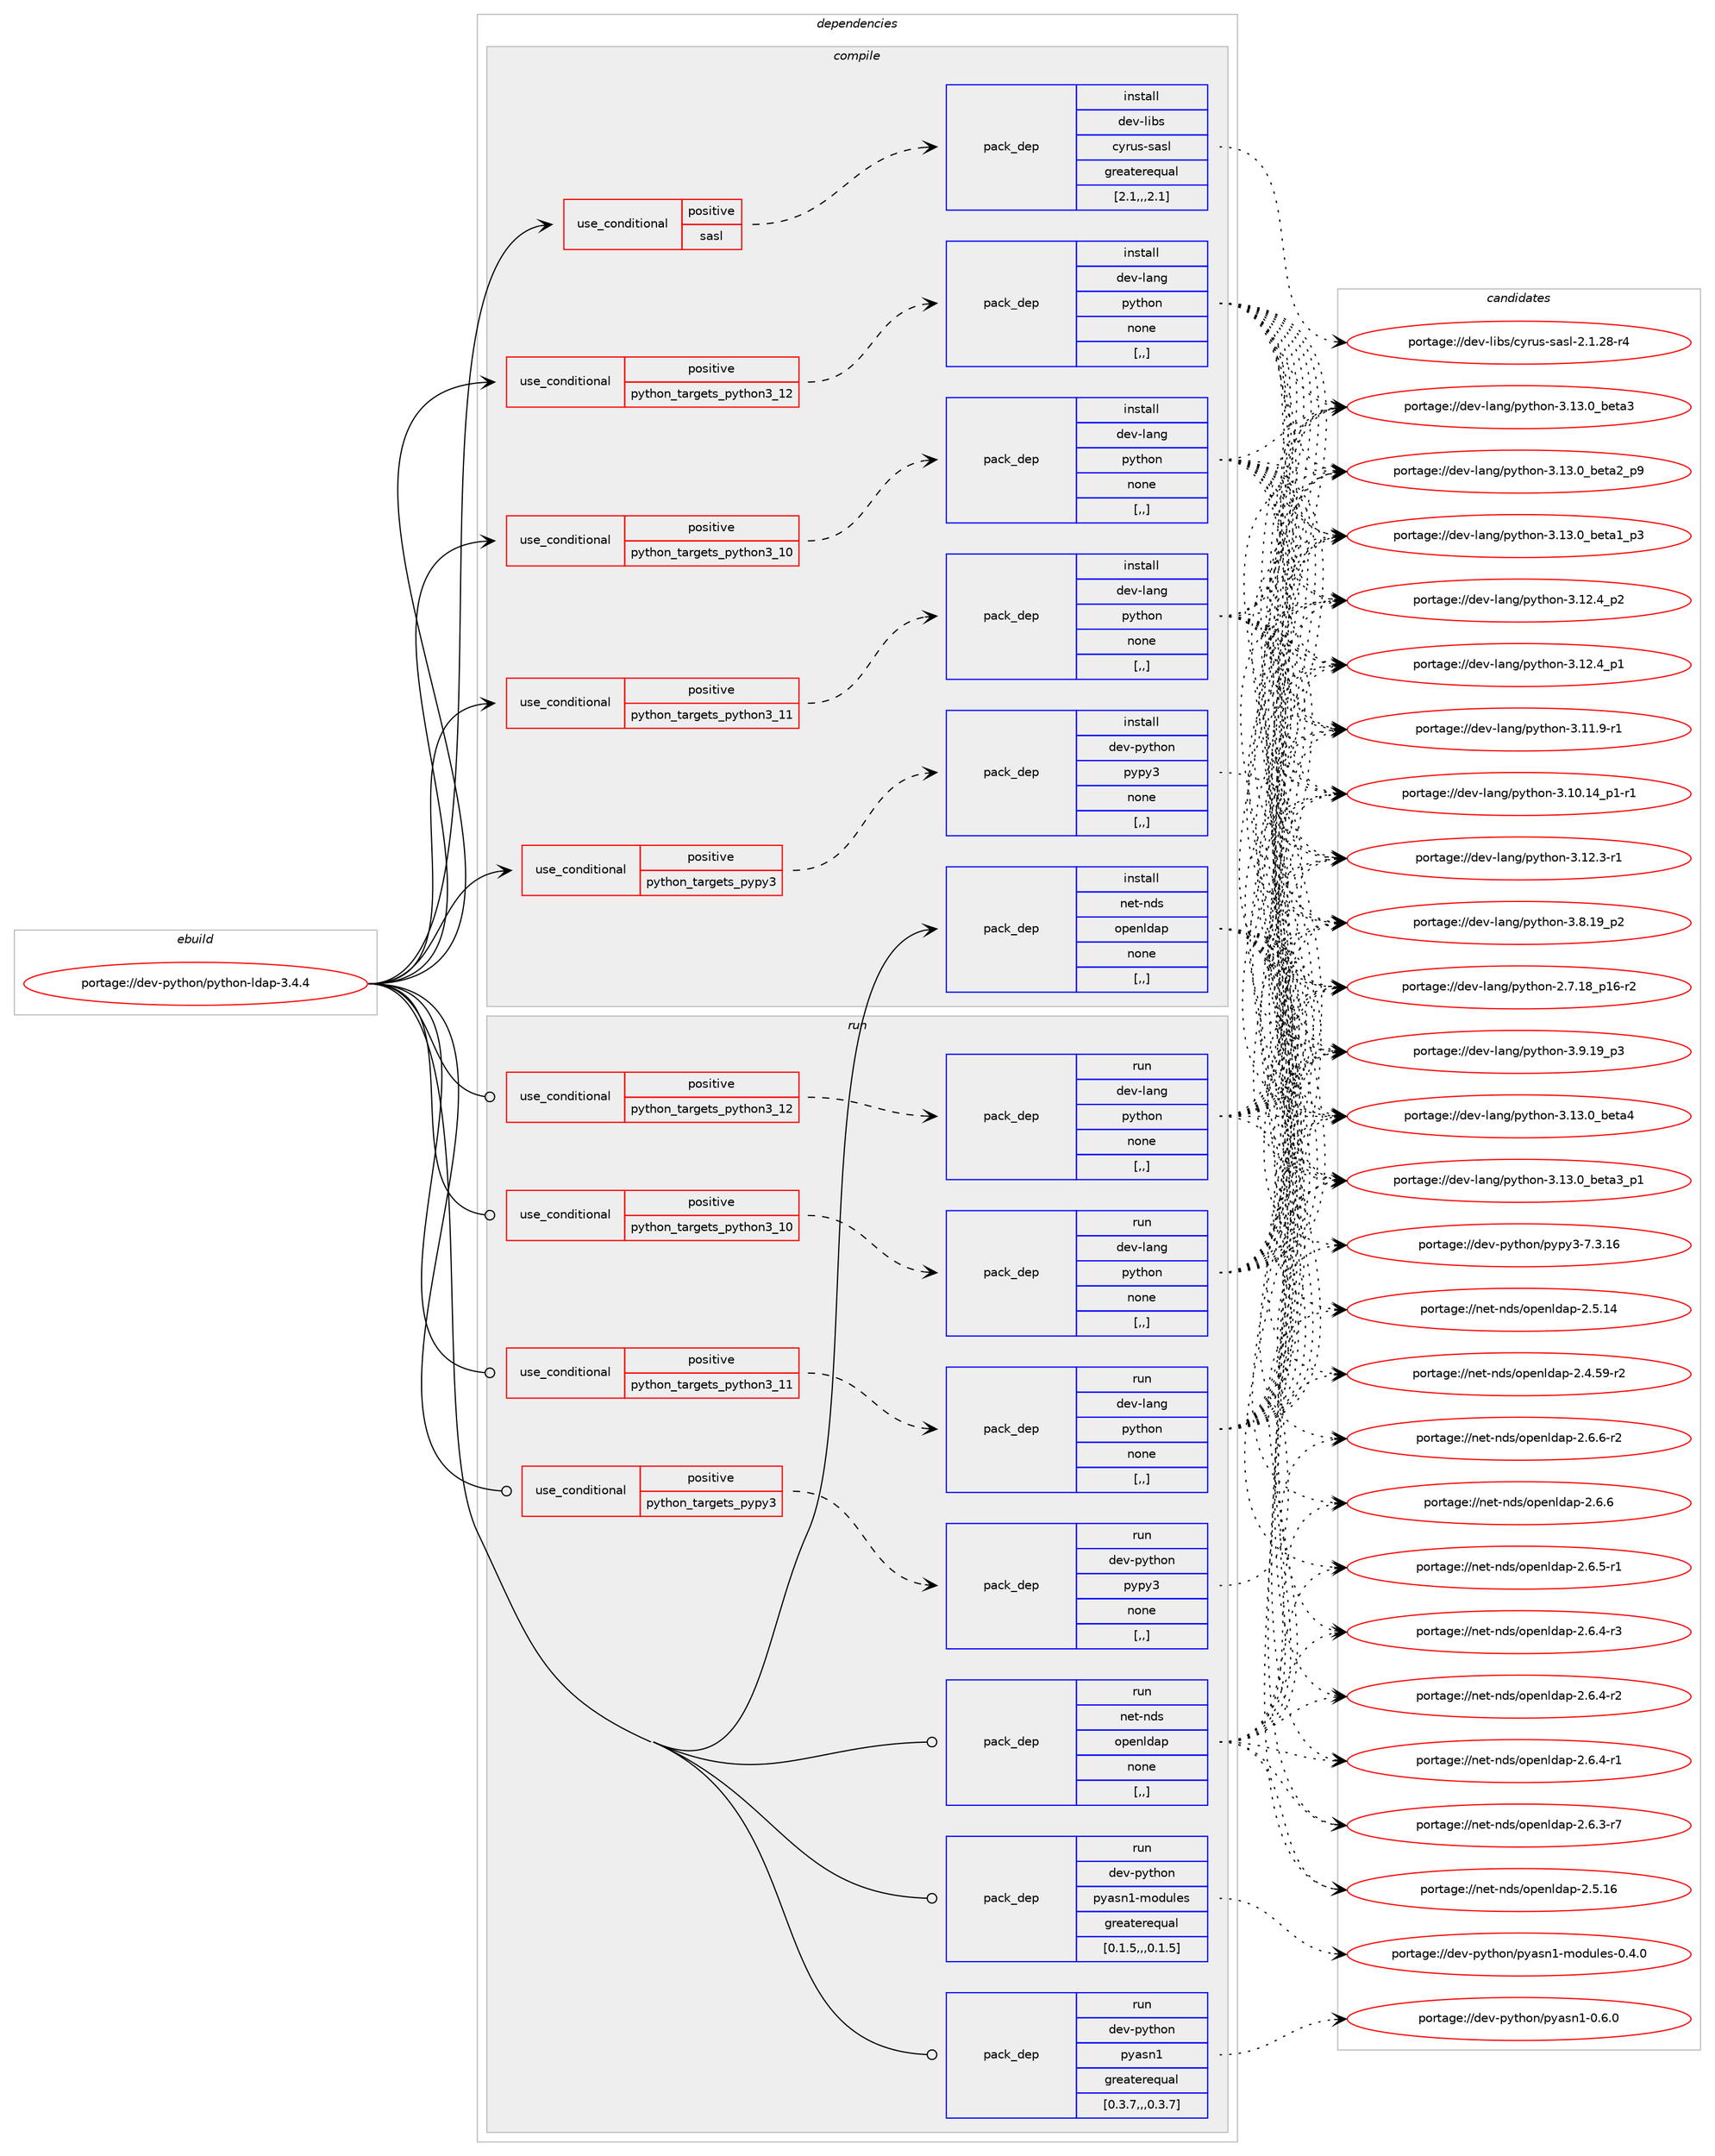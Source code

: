 digraph prolog {

# *************
# Graph options
# *************

newrank=true;
concentrate=true;
compound=true;
graph [rankdir=LR,fontname=Helvetica,fontsize=10,ranksep=1.5];#, ranksep=2.5, nodesep=0.2];
edge  [arrowhead=vee];
node  [fontname=Helvetica,fontsize=10];

# **********
# The ebuild
# **********

subgraph cluster_leftcol {
color=gray;
label=<<i>ebuild</i>>;
id [label="portage://dev-python/python-ldap-3.4.4", color=red, width=4, href="../dev-python/python-ldap-3.4.4.svg"];
}

# ****************
# The dependencies
# ****************

subgraph cluster_midcol {
color=gray;
label=<<i>dependencies</i>>;
subgraph cluster_compile {
fillcolor="#eeeeee";
style=filled;
label=<<i>compile</i>>;
subgraph cond38343 {
dependency160314 [label=<<TABLE BORDER="0" CELLBORDER="1" CELLSPACING="0" CELLPADDING="4"><TR><TD ROWSPAN="3" CELLPADDING="10">use_conditional</TD></TR><TR><TD>positive</TD></TR><TR><TD>python_targets_pypy3</TD></TR></TABLE>>, shape=none, color=red];
subgraph pack120701 {
dependency160315 [label=<<TABLE BORDER="0" CELLBORDER="1" CELLSPACING="0" CELLPADDING="4" WIDTH="220"><TR><TD ROWSPAN="6" CELLPADDING="30">pack_dep</TD></TR><TR><TD WIDTH="110">install</TD></TR><TR><TD>dev-python</TD></TR><TR><TD>pypy3</TD></TR><TR><TD>none</TD></TR><TR><TD>[,,]</TD></TR></TABLE>>, shape=none, color=blue];
}
dependency160314:e -> dependency160315:w [weight=20,style="dashed",arrowhead="vee"];
}
id:e -> dependency160314:w [weight=20,style="solid",arrowhead="vee"];
subgraph cond38344 {
dependency160316 [label=<<TABLE BORDER="0" CELLBORDER="1" CELLSPACING="0" CELLPADDING="4"><TR><TD ROWSPAN="3" CELLPADDING="10">use_conditional</TD></TR><TR><TD>positive</TD></TR><TR><TD>python_targets_python3_10</TD></TR></TABLE>>, shape=none, color=red];
subgraph pack120702 {
dependency160317 [label=<<TABLE BORDER="0" CELLBORDER="1" CELLSPACING="0" CELLPADDING="4" WIDTH="220"><TR><TD ROWSPAN="6" CELLPADDING="30">pack_dep</TD></TR><TR><TD WIDTH="110">install</TD></TR><TR><TD>dev-lang</TD></TR><TR><TD>python</TD></TR><TR><TD>none</TD></TR><TR><TD>[,,]</TD></TR></TABLE>>, shape=none, color=blue];
}
dependency160316:e -> dependency160317:w [weight=20,style="dashed",arrowhead="vee"];
}
id:e -> dependency160316:w [weight=20,style="solid",arrowhead="vee"];
subgraph cond38345 {
dependency160318 [label=<<TABLE BORDER="0" CELLBORDER="1" CELLSPACING="0" CELLPADDING="4"><TR><TD ROWSPAN="3" CELLPADDING="10">use_conditional</TD></TR><TR><TD>positive</TD></TR><TR><TD>python_targets_python3_11</TD></TR></TABLE>>, shape=none, color=red];
subgraph pack120703 {
dependency160319 [label=<<TABLE BORDER="0" CELLBORDER="1" CELLSPACING="0" CELLPADDING="4" WIDTH="220"><TR><TD ROWSPAN="6" CELLPADDING="30">pack_dep</TD></TR><TR><TD WIDTH="110">install</TD></TR><TR><TD>dev-lang</TD></TR><TR><TD>python</TD></TR><TR><TD>none</TD></TR><TR><TD>[,,]</TD></TR></TABLE>>, shape=none, color=blue];
}
dependency160318:e -> dependency160319:w [weight=20,style="dashed",arrowhead="vee"];
}
id:e -> dependency160318:w [weight=20,style="solid",arrowhead="vee"];
subgraph cond38346 {
dependency160320 [label=<<TABLE BORDER="0" CELLBORDER="1" CELLSPACING="0" CELLPADDING="4"><TR><TD ROWSPAN="3" CELLPADDING="10">use_conditional</TD></TR><TR><TD>positive</TD></TR><TR><TD>python_targets_python3_12</TD></TR></TABLE>>, shape=none, color=red];
subgraph pack120704 {
dependency160321 [label=<<TABLE BORDER="0" CELLBORDER="1" CELLSPACING="0" CELLPADDING="4" WIDTH="220"><TR><TD ROWSPAN="6" CELLPADDING="30">pack_dep</TD></TR><TR><TD WIDTH="110">install</TD></TR><TR><TD>dev-lang</TD></TR><TR><TD>python</TD></TR><TR><TD>none</TD></TR><TR><TD>[,,]</TD></TR></TABLE>>, shape=none, color=blue];
}
dependency160320:e -> dependency160321:w [weight=20,style="dashed",arrowhead="vee"];
}
id:e -> dependency160320:w [weight=20,style="solid",arrowhead="vee"];
subgraph cond38347 {
dependency160322 [label=<<TABLE BORDER="0" CELLBORDER="1" CELLSPACING="0" CELLPADDING="4"><TR><TD ROWSPAN="3" CELLPADDING="10">use_conditional</TD></TR><TR><TD>positive</TD></TR><TR><TD>sasl</TD></TR></TABLE>>, shape=none, color=red];
subgraph pack120705 {
dependency160323 [label=<<TABLE BORDER="0" CELLBORDER="1" CELLSPACING="0" CELLPADDING="4" WIDTH="220"><TR><TD ROWSPAN="6" CELLPADDING="30">pack_dep</TD></TR><TR><TD WIDTH="110">install</TD></TR><TR><TD>dev-libs</TD></TR><TR><TD>cyrus-sasl</TD></TR><TR><TD>greaterequal</TD></TR><TR><TD>[2.1,,,2.1]</TD></TR></TABLE>>, shape=none, color=blue];
}
dependency160322:e -> dependency160323:w [weight=20,style="dashed",arrowhead="vee"];
}
id:e -> dependency160322:w [weight=20,style="solid",arrowhead="vee"];
subgraph pack120706 {
dependency160324 [label=<<TABLE BORDER="0" CELLBORDER="1" CELLSPACING="0" CELLPADDING="4" WIDTH="220"><TR><TD ROWSPAN="6" CELLPADDING="30">pack_dep</TD></TR><TR><TD WIDTH="110">install</TD></TR><TR><TD>net-nds</TD></TR><TR><TD>openldap</TD></TR><TR><TD>none</TD></TR><TR><TD>[,,]</TD></TR></TABLE>>, shape=none, color=blue];
}
id:e -> dependency160324:w [weight=20,style="solid",arrowhead="vee"];
}
subgraph cluster_compileandrun {
fillcolor="#eeeeee";
style=filled;
label=<<i>compile and run</i>>;
}
subgraph cluster_run {
fillcolor="#eeeeee";
style=filled;
label=<<i>run</i>>;
subgraph cond38348 {
dependency160325 [label=<<TABLE BORDER="0" CELLBORDER="1" CELLSPACING="0" CELLPADDING="4"><TR><TD ROWSPAN="3" CELLPADDING="10">use_conditional</TD></TR><TR><TD>positive</TD></TR><TR><TD>python_targets_pypy3</TD></TR></TABLE>>, shape=none, color=red];
subgraph pack120707 {
dependency160326 [label=<<TABLE BORDER="0" CELLBORDER="1" CELLSPACING="0" CELLPADDING="4" WIDTH="220"><TR><TD ROWSPAN="6" CELLPADDING="30">pack_dep</TD></TR><TR><TD WIDTH="110">run</TD></TR><TR><TD>dev-python</TD></TR><TR><TD>pypy3</TD></TR><TR><TD>none</TD></TR><TR><TD>[,,]</TD></TR></TABLE>>, shape=none, color=blue];
}
dependency160325:e -> dependency160326:w [weight=20,style="dashed",arrowhead="vee"];
}
id:e -> dependency160325:w [weight=20,style="solid",arrowhead="odot"];
subgraph cond38349 {
dependency160327 [label=<<TABLE BORDER="0" CELLBORDER="1" CELLSPACING="0" CELLPADDING="4"><TR><TD ROWSPAN="3" CELLPADDING="10">use_conditional</TD></TR><TR><TD>positive</TD></TR><TR><TD>python_targets_python3_10</TD></TR></TABLE>>, shape=none, color=red];
subgraph pack120708 {
dependency160328 [label=<<TABLE BORDER="0" CELLBORDER="1" CELLSPACING="0" CELLPADDING="4" WIDTH="220"><TR><TD ROWSPAN="6" CELLPADDING="30">pack_dep</TD></TR><TR><TD WIDTH="110">run</TD></TR><TR><TD>dev-lang</TD></TR><TR><TD>python</TD></TR><TR><TD>none</TD></TR><TR><TD>[,,]</TD></TR></TABLE>>, shape=none, color=blue];
}
dependency160327:e -> dependency160328:w [weight=20,style="dashed",arrowhead="vee"];
}
id:e -> dependency160327:w [weight=20,style="solid",arrowhead="odot"];
subgraph cond38350 {
dependency160329 [label=<<TABLE BORDER="0" CELLBORDER="1" CELLSPACING="0" CELLPADDING="4"><TR><TD ROWSPAN="3" CELLPADDING="10">use_conditional</TD></TR><TR><TD>positive</TD></TR><TR><TD>python_targets_python3_11</TD></TR></TABLE>>, shape=none, color=red];
subgraph pack120709 {
dependency160330 [label=<<TABLE BORDER="0" CELLBORDER="1" CELLSPACING="0" CELLPADDING="4" WIDTH="220"><TR><TD ROWSPAN="6" CELLPADDING="30">pack_dep</TD></TR><TR><TD WIDTH="110">run</TD></TR><TR><TD>dev-lang</TD></TR><TR><TD>python</TD></TR><TR><TD>none</TD></TR><TR><TD>[,,]</TD></TR></TABLE>>, shape=none, color=blue];
}
dependency160329:e -> dependency160330:w [weight=20,style="dashed",arrowhead="vee"];
}
id:e -> dependency160329:w [weight=20,style="solid",arrowhead="odot"];
subgraph cond38351 {
dependency160331 [label=<<TABLE BORDER="0" CELLBORDER="1" CELLSPACING="0" CELLPADDING="4"><TR><TD ROWSPAN="3" CELLPADDING="10">use_conditional</TD></TR><TR><TD>positive</TD></TR><TR><TD>python_targets_python3_12</TD></TR></TABLE>>, shape=none, color=red];
subgraph pack120710 {
dependency160332 [label=<<TABLE BORDER="0" CELLBORDER="1" CELLSPACING="0" CELLPADDING="4" WIDTH="220"><TR><TD ROWSPAN="6" CELLPADDING="30">pack_dep</TD></TR><TR><TD WIDTH="110">run</TD></TR><TR><TD>dev-lang</TD></TR><TR><TD>python</TD></TR><TR><TD>none</TD></TR><TR><TD>[,,]</TD></TR></TABLE>>, shape=none, color=blue];
}
dependency160331:e -> dependency160332:w [weight=20,style="dashed",arrowhead="vee"];
}
id:e -> dependency160331:w [weight=20,style="solid",arrowhead="odot"];
subgraph pack120711 {
dependency160333 [label=<<TABLE BORDER="0" CELLBORDER="1" CELLSPACING="0" CELLPADDING="4" WIDTH="220"><TR><TD ROWSPAN="6" CELLPADDING="30">pack_dep</TD></TR><TR><TD WIDTH="110">run</TD></TR><TR><TD>dev-python</TD></TR><TR><TD>pyasn1</TD></TR><TR><TD>greaterequal</TD></TR><TR><TD>[0.3.7,,,0.3.7]</TD></TR></TABLE>>, shape=none, color=blue];
}
id:e -> dependency160333:w [weight=20,style="solid",arrowhead="odot"];
subgraph pack120712 {
dependency160334 [label=<<TABLE BORDER="0" CELLBORDER="1" CELLSPACING="0" CELLPADDING="4" WIDTH="220"><TR><TD ROWSPAN="6" CELLPADDING="30">pack_dep</TD></TR><TR><TD WIDTH="110">run</TD></TR><TR><TD>dev-python</TD></TR><TR><TD>pyasn1-modules</TD></TR><TR><TD>greaterequal</TD></TR><TR><TD>[0.1.5,,,0.1.5]</TD></TR></TABLE>>, shape=none, color=blue];
}
id:e -> dependency160334:w [weight=20,style="solid",arrowhead="odot"];
subgraph pack120713 {
dependency160335 [label=<<TABLE BORDER="0" CELLBORDER="1" CELLSPACING="0" CELLPADDING="4" WIDTH="220"><TR><TD ROWSPAN="6" CELLPADDING="30">pack_dep</TD></TR><TR><TD WIDTH="110">run</TD></TR><TR><TD>net-nds</TD></TR><TR><TD>openldap</TD></TR><TR><TD>none</TD></TR><TR><TD>[,,]</TD></TR></TABLE>>, shape=none, color=blue];
}
id:e -> dependency160335:w [weight=20,style="solid",arrowhead="odot"];
}
}

# **************
# The candidates
# **************

subgraph cluster_choices {
rank=same;
color=gray;
label=<<i>candidates</i>>;

subgraph choice120701 {
color=black;
nodesep=1;
choice10010111845112121116104111110471121211121215145554651464954 [label="portage://dev-python/pypy3-7.3.16", color=red, width=4,href="../dev-python/pypy3-7.3.16.svg"];
dependency160315:e -> choice10010111845112121116104111110471121211121215145554651464954:w [style=dotted,weight="100"];
}
subgraph choice120702 {
color=black;
nodesep=1;
choice1001011184510897110103471121211161041111104551464951464895981011169752 [label="portage://dev-lang/python-3.13.0_beta4", color=red, width=4,href="../dev-lang/python-3.13.0_beta4.svg"];
choice10010111845108971101034711212111610411111045514649514648959810111697519511249 [label="portage://dev-lang/python-3.13.0_beta3_p1", color=red, width=4,href="../dev-lang/python-3.13.0_beta3_p1.svg"];
choice1001011184510897110103471121211161041111104551464951464895981011169751 [label="portage://dev-lang/python-3.13.0_beta3", color=red, width=4,href="../dev-lang/python-3.13.0_beta3.svg"];
choice10010111845108971101034711212111610411111045514649514648959810111697509511257 [label="portage://dev-lang/python-3.13.0_beta2_p9", color=red, width=4,href="../dev-lang/python-3.13.0_beta2_p9.svg"];
choice10010111845108971101034711212111610411111045514649514648959810111697499511251 [label="portage://dev-lang/python-3.13.0_beta1_p3", color=red, width=4,href="../dev-lang/python-3.13.0_beta1_p3.svg"];
choice100101118451089711010347112121116104111110455146495046529511250 [label="portage://dev-lang/python-3.12.4_p2", color=red, width=4,href="../dev-lang/python-3.12.4_p2.svg"];
choice100101118451089711010347112121116104111110455146495046529511249 [label="portage://dev-lang/python-3.12.4_p1", color=red, width=4,href="../dev-lang/python-3.12.4_p1.svg"];
choice100101118451089711010347112121116104111110455146495046514511449 [label="portage://dev-lang/python-3.12.3-r1", color=red, width=4,href="../dev-lang/python-3.12.3-r1.svg"];
choice100101118451089711010347112121116104111110455146494946574511449 [label="portage://dev-lang/python-3.11.9-r1", color=red, width=4,href="../dev-lang/python-3.11.9-r1.svg"];
choice100101118451089711010347112121116104111110455146494846495295112494511449 [label="portage://dev-lang/python-3.10.14_p1-r1", color=red, width=4,href="../dev-lang/python-3.10.14_p1-r1.svg"];
choice100101118451089711010347112121116104111110455146574649579511251 [label="portage://dev-lang/python-3.9.19_p3", color=red, width=4,href="../dev-lang/python-3.9.19_p3.svg"];
choice100101118451089711010347112121116104111110455146564649579511250 [label="portage://dev-lang/python-3.8.19_p2", color=red, width=4,href="../dev-lang/python-3.8.19_p2.svg"];
choice100101118451089711010347112121116104111110455046554649569511249544511450 [label="portage://dev-lang/python-2.7.18_p16-r2", color=red, width=4,href="../dev-lang/python-2.7.18_p16-r2.svg"];
dependency160317:e -> choice1001011184510897110103471121211161041111104551464951464895981011169752:w [style=dotted,weight="100"];
dependency160317:e -> choice10010111845108971101034711212111610411111045514649514648959810111697519511249:w [style=dotted,weight="100"];
dependency160317:e -> choice1001011184510897110103471121211161041111104551464951464895981011169751:w [style=dotted,weight="100"];
dependency160317:e -> choice10010111845108971101034711212111610411111045514649514648959810111697509511257:w [style=dotted,weight="100"];
dependency160317:e -> choice10010111845108971101034711212111610411111045514649514648959810111697499511251:w [style=dotted,weight="100"];
dependency160317:e -> choice100101118451089711010347112121116104111110455146495046529511250:w [style=dotted,weight="100"];
dependency160317:e -> choice100101118451089711010347112121116104111110455146495046529511249:w [style=dotted,weight="100"];
dependency160317:e -> choice100101118451089711010347112121116104111110455146495046514511449:w [style=dotted,weight="100"];
dependency160317:e -> choice100101118451089711010347112121116104111110455146494946574511449:w [style=dotted,weight="100"];
dependency160317:e -> choice100101118451089711010347112121116104111110455146494846495295112494511449:w [style=dotted,weight="100"];
dependency160317:e -> choice100101118451089711010347112121116104111110455146574649579511251:w [style=dotted,weight="100"];
dependency160317:e -> choice100101118451089711010347112121116104111110455146564649579511250:w [style=dotted,weight="100"];
dependency160317:e -> choice100101118451089711010347112121116104111110455046554649569511249544511450:w [style=dotted,weight="100"];
}
subgraph choice120703 {
color=black;
nodesep=1;
choice1001011184510897110103471121211161041111104551464951464895981011169752 [label="portage://dev-lang/python-3.13.0_beta4", color=red, width=4,href="../dev-lang/python-3.13.0_beta4.svg"];
choice10010111845108971101034711212111610411111045514649514648959810111697519511249 [label="portage://dev-lang/python-3.13.0_beta3_p1", color=red, width=4,href="../dev-lang/python-3.13.0_beta3_p1.svg"];
choice1001011184510897110103471121211161041111104551464951464895981011169751 [label="portage://dev-lang/python-3.13.0_beta3", color=red, width=4,href="../dev-lang/python-3.13.0_beta3.svg"];
choice10010111845108971101034711212111610411111045514649514648959810111697509511257 [label="portage://dev-lang/python-3.13.0_beta2_p9", color=red, width=4,href="../dev-lang/python-3.13.0_beta2_p9.svg"];
choice10010111845108971101034711212111610411111045514649514648959810111697499511251 [label="portage://dev-lang/python-3.13.0_beta1_p3", color=red, width=4,href="../dev-lang/python-3.13.0_beta1_p3.svg"];
choice100101118451089711010347112121116104111110455146495046529511250 [label="portage://dev-lang/python-3.12.4_p2", color=red, width=4,href="../dev-lang/python-3.12.4_p2.svg"];
choice100101118451089711010347112121116104111110455146495046529511249 [label="portage://dev-lang/python-3.12.4_p1", color=red, width=4,href="../dev-lang/python-3.12.4_p1.svg"];
choice100101118451089711010347112121116104111110455146495046514511449 [label="portage://dev-lang/python-3.12.3-r1", color=red, width=4,href="../dev-lang/python-3.12.3-r1.svg"];
choice100101118451089711010347112121116104111110455146494946574511449 [label="portage://dev-lang/python-3.11.9-r1", color=red, width=4,href="../dev-lang/python-3.11.9-r1.svg"];
choice100101118451089711010347112121116104111110455146494846495295112494511449 [label="portage://dev-lang/python-3.10.14_p1-r1", color=red, width=4,href="../dev-lang/python-3.10.14_p1-r1.svg"];
choice100101118451089711010347112121116104111110455146574649579511251 [label="portage://dev-lang/python-3.9.19_p3", color=red, width=4,href="../dev-lang/python-3.9.19_p3.svg"];
choice100101118451089711010347112121116104111110455146564649579511250 [label="portage://dev-lang/python-3.8.19_p2", color=red, width=4,href="../dev-lang/python-3.8.19_p2.svg"];
choice100101118451089711010347112121116104111110455046554649569511249544511450 [label="portage://dev-lang/python-2.7.18_p16-r2", color=red, width=4,href="../dev-lang/python-2.7.18_p16-r2.svg"];
dependency160319:e -> choice1001011184510897110103471121211161041111104551464951464895981011169752:w [style=dotted,weight="100"];
dependency160319:e -> choice10010111845108971101034711212111610411111045514649514648959810111697519511249:w [style=dotted,weight="100"];
dependency160319:e -> choice1001011184510897110103471121211161041111104551464951464895981011169751:w [style=dotted,weight="100"];
dependency160319:e -> choice10010111845108971101034711212111610411111045514649514648959810111697509511257:w [style=dotted,weight="100"];
dependency160319:e -> choice10010111845108971101034711212111610411111045514649514648959810111697499511251:w [style=dotted,weight="100"];
dependency160319:e -> choice100101118451089711010347112121116104111110455146495046529511250:w [style=dotted,weight="100"];
dependency160319:e -> choice100101118451089711010347112121116104111110455146495046529511249:w [style=dotted,weight="100"];
dependency160319:e -> choice100101118451089711010347112121116104111110455146495046514511449:w [style=dotted,weight="100"];
dependency160319:e -> choice100101118451089711010347112121116104111110455146494946574511449:w [style=dotted,weight="100"];
dependency160319:e -> choice100101118451089711010347112121116104111110455146494846495295112494511449:w [style=dotted,weight="100"];
dependency160319:e -> choice100101118451089711010347112121116104111110455146574649579511251:w [style=dotted,weight="100"];
dependency160319:e -> choice100101118451089711010347112121116104111110455146564649579511250:w [style=dotted,weight="100"];
dependency160319:e -> choice100101118451089711010347112121116104111110455046554649569511249544511450:w [style=dotted,weight="100"];
}
subgraph choice120704 {
color=black;
nodesep=1;
choice1001011184510897110103471121211161041111104551464951464895981011169752 [label="portage://dev-lang/python-3.13.0_beta4", color=red, width=4,href="../dev-lang/python-3.13.0_beta4.svg"];
choice10010111845108971101034711212111610411111045514649514648959810111697519511249 [label="portage://dev-lang/python-3.13.0_beta3_p1", color=red, width=4,href="../dev-lang/python-3.13.0_beta3_p1.svg"];
choice1001011184510897110103471121211161041111104551464951464895981011169751 [label="portage://dev-lang/python-3.13.0_beta3", color=red, width=4,href="../dev-lang/python-3.13.0_beta3.svg"];
choice10010111845108971101034711212111610411111045514649514648959810111697509511257 [label="portage://dev-lang/python-3.13.0_beta2_p9", color=red, width=4,href="../dev-lang/python-3.13.0_beta2_p9.svg"];
choice10010111845108971101034711212111610411111045514649514648959810111697499511251 [label="portage://dev-lang/python-3.13.0_beta1_p3", color=red, width=4,href="../dev-lang/python-3.13.0_beta1_p3.svg"];
choice100101118451089711010347112121116104111110455146495046529511250 [label="portage://dev-lang/python-3.12.4_p2", color=red, width=4,href="../dev-lang/python-3.12.4_p2.svg"];
choice100101118451089711010347112121116104111110455146495046529511249 [label="portage://dev-lang/python-3.12.4_p1", color=red, width=4,href="../dev-lang/python-3.12.4_p1.svg"];
choice100101118451089711010347112121116104111110455146495046514511449 [label="portage://dev-lang/python-3.12.3-r1", color=red, width=4,href="../dev-lang/python-3.12.3-r1.svg"];
choice100101118451089711010347112121116104111110455146494946574511449 [label="portage://dev-lang/python-3.11.9-r1", color=red, width=4,href="../dev-lang/python-3.11.9-r1.svg"];
choice100101118451089711010347112121116104111110455146494846495295112494511449 [label="portage://dev-lang/python-3.10.14_p1-r1", color=red, width=4,href="../dev-lang/python-3.10.14_p1-r1.svg"];
choice100101118451089711010347112121116104111110455146574649579511251 [label="portage://dev-lang/python-3.9.19_p3", color=red, width=4,href="../dev-lang/python-3.9.19_p3.svg"];
choice100101118451089711010347112121116104111110455146564649579511250 [label="portage://dev-lang/python-3.8.19_p2", color=red, width=4,href="../dev-lang/python-3.8.19_p2.svg"];
choice100101118451089711010347112121116104111110455046554649569511249544511450 [label="portage://dev-lang/python-2.7.18_p16-r2", color=red, width=4,href="../dev-lang/python-2.7.18_p16-r2.svg"];
dependency160321:e -> choice1001011184510897110103471121211161041111104551464951464895981011169752:w [style=dotted,weight="100"];
dependency160321:e -> choice10010111845108971101034711212111610411111045514649514648959810111697519511249:w [style=dotted,weight="100"];
dependency160321:e -> choice1001011184510897110103471121211161041111104551464951464895981011169751:w [style=dotted,weight="100"];
dependency160321:e -> choice10010111845108971101034711212111610411111045514649514648959810111697509511257:w [style=dotted,weight="100"];
dependency160321:e -> choice10010111845108971101034711212111610411111045514649514648959810111697499511251:w [style=dotted,weight="100"];
dependency160321:e -> choice100101118451089711010347112121116104111110455146495046529511250:w [style=dotted,weight="100"];
dependency160321:e -> choice100101118451089711010347112121116104111110455146495046529511249:w [style=dotted,weight="100"];
dependency160321:e -> choice100101118451089711010347112121116104111110455146495046514511449:w [style=dotted,weight="100"];
dependency160321:e -> choice100101118451089711010347112121116104111110455146494946574511449:w [style=dotted,weight="100"];
dependency160321:e -> choice100101118451089711010347112121116104111110455146494846495295112494511449:w [style=dotted,weight="100"];
dependency160321:e -> choice100101118451089711010347112121116104111110455146574649579511251:w [style=dotted,weight="100"];
dependency160321:e -> choice100101118451089711010347112121116104111110455146564649579511250:w [style=dotted,weight="100"];
dependency160321:e -> choice100101118451089711010347112121116104111110455046554649569511249544511450:w [style=dotted,weight="100"];
}
subgraph choice120705 {
color=black;
nodesep=1;
choice100101118451081059811547991211141171154511597115108455046494650564511452 [label="portage://dev-libs/cyrus-sasl-2.1.28-r4", color=red, width=4,href="../dev-libs/cyrus-sasl-2.1.28-r4.svg"];
dependency160323:e -> choice100101118451081059811547991211141171154511597115108455046494650564511452:w [style=dotted,weight="100"];
}
subgraph choice120706 {
color=black;
nodesep=1;
choice1101011164511010011547111112101110108100971124550465446544511450 [label="portage://net-nds/openldap-2.6.6-r2", color=red, width=4,href="../net-nds/openldap-2.6.6-r2.svg"];
choice110101116451101001154711111210111010810097112455046544654 [label="portage://net-nds/openldap-2.6.6", color=red, width=4,href="../net-nds/openldap-2.6.6.svg"];
choice1101011164511010011547111112101110108100971124550465446534511449 [label="portage://net-nds/openldap-2.6.5-r1", color=red, width=4,href="../net-nds/openldap-2.6.5-r1.svg"];
choice1101011164511010011547111112101110108100971124550465446524511451 [label="portage://net-nds/openldap-2.6.4-r3", color=red, width=4,href="../net-nds/openldap-2.6.4-r3.svg"];
choice1101011164511010011547111112101110108100971124550465446524511450 [label="portage://net-nds/openldap-2.6.4-r2", color=red, width=4,href="../net-nds/openldap-2.6.4-r2.svg"];
choice1101011164511010011547111112101110108100971124550465446524511449 [label="portage://net-nds/openldap-2.6.4-r1", color=red, width=4,href="../net-nds/openldap-2.6.4-r1.svg"];
choice1101011164511010011547111112101110108100971124550465446514511455 [label="portage://net-nds/openldap-2.6.3-r7", color=red, width=4,href="../net-nds/openldap-2.6.3-r7.svg"];
choice11010111645110100115471111121011101081009711245504653464954 [label="portage://net-nds/openldap-2.5.16", color=red, width=4,href="../net-nds/openldap-2.5.16.svg"];
choice11010111645110100115471111121011101081009711245504653464952 [label="portage://net-nds/openldap-2.5.14", color=red, width=4,href="../net-nds/openldap-2.5.14.svg"];
choice110101116451101001154711111210111010810097112455046524653574511450 [label="portage://net-nds/openldap-2.4.59-r2", color=red, width=4,href="../net-nds/openldap-2.4.59-r2.svg"];
dependency160324:e -> choice1101011164511010011547111112101110108100971124550465446544511450:w [style=dotted,weight="100"];
dependency160324:e -> choice110101116451101001154711111210111010810097112455046544654:w [style=dotted,weight="100"];
dependency160324:e -> choice1101011164511010011547111112101110108100971124550465446534511449:w [style=dotted,weight="100"];
dependency160324:e -> choice1101011164511010011547111112101110108100971124550465446524511451:w [style=dotted,weight="100"];
dependency160324:e -> choice1101011164511010011547111112101110108100971124550465446524511450:w [style=dotted,weight="100"];
dependency160324:e -> choice1101011164511010011547111112101110108100971124550465446524511449:w [style=dotted,weight="100"];
dependency160324:e -> choice1101011164511010011547111112101110108100971124550465446514511455:w [style=dotted,weight="100"];
dependency160324:e -> choice11010111645110100115471111121011101081009711245504653464954:w [style=dotted,weight="100"];
dependency160324:e -> choice11010111645110100115471111121011101081009711245504653464952:w [style=dotted,weight="100"];
dependency160324:e -> choice110101116451101001154711111210111010810097112455046524653574511450:w [style=dotted,weight="100"];
}
subgraph choice120707 {
color=black;
nodesep=1;
choice10010111845112121116104111110471121211121215145554651464954 [label="portage://dev-python/pypy3-7.3.16", color=red, width=4,href="../dev-python/pypy3-7.3.16.svg"];
dependency160326:e -> choice10010111845112121116104111110471121211121215145554651464954:w [style=dotted,weight="100"];
}
subgraph choice120708 {
color=black;
nodesep=1;
choice1001011184510897110103471121211161041111104551464951464895981011169752 [label="portage://dev-lang/python-3.13.0_beta4", color=red, width=4,href="../dev-lang/python-3.13.0_beta4.svg"];
choice10010111845108971101034711212111610411111045514649514648959810111697519511249 [label="portage://dev-lang/python-3.13.0_beta3_p1", color=red, width=4,href="../dev-lang/python-3.13.0_beta3_p1.svg"];
choice1001011184510897110103471121211161041111104551464951464895981011169751 [label="portage://dev-lang/python-3.13.0_beta3", color=red, width=4,href="../dev-lang/python-3.13.0_beta3.svg"];
choice10010111845108971101034711212111610411111045514649514648959810111697509511257 [label="portage://dev-lang/python-3.13.0_beta2_p9", color=red, width=4,href="../dev-lang/python-3.13.0_beta2_p9.svg"];
choice10010111845108971101034711212111610411111045514649514648959810111697499511251 [label="portage://dev-lang/python-3.13.0_beta1_p3", color=red, width=4,href="../dev-lang/python-3.13.0_beta1_p3.svg"];
choice100101118451089711010347112121116104111110455146495046529511250 [label="portage://dev-lang/python-3.12.4_p2", color=red, width=4,href="../dev-lang/python-3.12.4_p2.svg"];
choice100101118451089711010347112121116104111110455146495046529511249 [label="portage://dev-lang/python-3.12.4_p1", color=red, width=4,href="../dev-lang/python-3.12.4_p1.svg"];
choice100101118451089711010347112121116104111110455146495046514511449 [label="portage://dev-lang/python-3.12.3-r1", color=red, width=4,href="../dev-lang/python-3.12.3-r1.svg"];
choice100101118451089711010347112121116104111110455146494946574511449 [label="portage://dev-lang/python-3.11.9-r1", color=red, width=4,href="../dev-lang/python-3.11.9-r1.svg"];
choice100101118451089711010347112121116104111110455146494846495295112494511449 [label="portage://dev-lang/python-3.10.14_p1-r1", color=red, width=4,href="../dev-lang/python-3.10.14_p1-r1.svg"];
choice100101118451089711010347112121116104111110455146574649579511251 [label="portage://dev-lang/python-3.9.19_p3", color=red, width=4,href="../dev-lang/python-3.9.19_p3.svg"];
choice100101118451089711010347112121116104111110455146564649579511250 [label="portage://dev-lang/python-3.8.19_p2", color=red, width=4,href="../dev-lang/python-3.8.19_p2.svg"];
choice100101118451089711010347112121116104111110455046554649569511249544511450 [label="portage://dev-lang/python-2.7.18_p16-r2", color=red, width=4,href="../dev-lang/python-2.7.18_p16-r2.svg"];
dependency160328:e -> choice1001011184510897110103471121211161041111104551464951464895981011169752:w [style=dotted,weight="100"];
dependency160328:e -> choice10010111845108971101034711212111610411111045514649514648959810111697519511249:w [style=dotted,weight="100"];
dependency160328:e -> choice1001011184510897110103471121211161041111104551464951464895981011169751:w [style=dotted,weight="100"];
dependency160328:e -> choice10010111845108971101034711212111610411111045514649514648959810111697509511257:w [style=dotted,weight="100"];
dependency160328:e -> choice10010111845108971101034711212111610411111045514649514648959810111697499511251:w [style=dotted,weight="100"];
dependency160328:e -> choice100101118451089711010347112121116104111110455146495046529511250:w [style=dotted,weight="100"];
dependency160328:e -> choice100101118451089711010347112121116104111110455146495046529511249:w [style=dotted,weight="100"];
dependency160328:e -> choice100101118451089711010347112121116104111110455146495046514511449:w [style=dotted,weight="100"];
dependency160328:e -> choice100101118451089711010347112121116104111110455146494946574511449:w [style=dotted,weight="100"];
dependency160328:e -> choice100101118451089711010347112121116104111110455146494846495295112494511449:w [style=dotted,weight="100"];
dependency160328:e -> choice100101118451089711010347112121116104111110455146574649579511251:w [style=dotted,weight="100"];
dependency160328:e -> choice100101118451089711010347112121116104111110455146564649579511250:w [style=dotted,weight="100"];
dependency160328:e -> choice100101118451089711010347112121116104111110455046554649569511249544511450:w [style=dotted,weight="100"];
}
subgraph choice120709 {
color=black;
nodesep=1;
choice1001011184510897110103471121211161041111104551464951464895981011169752 [label="portage://dev-lang/python-3.13.0_beta4", color=red, width=4,href="../dev-lang/python-3.13.0_beta4.svg"];
choice10010111845108971101034711212111610411111045514649514648959810111697519511249 [label="portage://dev-lang/python-3.13.0_beta3_p1", color=red, width=4,href="../dev-lang/python-3.13.0_beta3_p1.svg"];
choice1001011184510897110103471121211161041111104551464951464895981011169751 [label="portage://dev-lang/python-3.13.0_beta3", color=red, width=4,href="../dev-lang/python-3.13.0_beta3.svg"];
choice10010111845108971101034711212111610411111045514649514648959810111697509511257 [label="portage://dev-lang/python-3.13.0_beta2_p9", color=red, width=4,href="../dev-lang/python-3.13.0_beta2_p9.svg"];
choice10010111845108971101034711212111610411111045514649514648959810111697499511251 [label="portage://dev-lang/python-3.13.0_beta1_p3", color=red, width=4,href="../dev-lang/python-3.13.0_beta1_p3.svg"];
choice100101118451089711010347112121116104111110455146495046529511250 [label="portage://dev-lang/python-3.12.4_p2", color=red, width=4,href="../dev-lang/python-3.12.4_p2.svg"];
choice100101118451089711010347112121116104111110455146495046529511249 [label="portage://dev-lang/python-3.12.4_p1", color=red, width=4,href="../dev-lang/python-3.12.4_p1.svg"];
choice100101118451089711010347112121116104111110455146495046514511449 [label="portage://dev-lang/python-3.12.3-r1", color=red, width=4,href="../dev-lang/python-3.12.3-r1.svg"];
choice100101118451089711010347112121116104111110455146494946574511449 [label="portage://dev-lang/python-3.11.9-r1", color=red, width=4,href="../dev-lang/python-3.11.9-r1.svg"];
choice100101118451089711010347112121116104111110455146494846495295112494511449 [label="portage://dev-lang/python-3.10.14_p1-r1", color=red, width=4,href="../dev-lang/python-3.10.14_p1-r1.svg"];
choice100101118451089711010347112121116104111110455146574649579511251 [label="portage://dev-lang/python-3.9.19_p3", color=red, width=4,href="../dev-lang/python-3.9.19_p3.svg"];
choice100101118451089711010347112121116104111110455146564649579511250 [label="portage://dev-lang/python-3.8.19_p2", color=red, width=4,href="../dev-lang/python-3.8.19_p2.svg"];
choice100101118451089711010347112121116104111110455046554649569511249544511450 [label="portage://dev-lang/python-2.7.18_p16-r2", color=red, width=4,href="../dev-lang/python-2.7.18_p16-r2.svg"];
dependency160330:e -> choice1001011184510897110103471121211161041111104551464951464895981011169752:w [style=dotted,weight="100"];
dependency160330:e -> choice10010111845108971101034711212111610411111045514649514648959810111697519511249:w [style=dotted,weight="100"];
dependency160330:e -> choice1001011184510897110103471121211161041111104551464951464895981011169751:w [style=dotted,weight="100"];
dependency160330:e -> choice10010111845108971101034711212111610411111045514649514648959810111697509511257:w [style=dotted,weight="100"];
dependency160330:e -> choice10010111845108971101034711212111610411111045514649514648959810111697499511251:w [style=dotted,weight="100"];
dependency160330:e -> choice100101118451089711010347112121116104111110455146495046529511250:w [style=dotted,weight="100"];
dependency160330:e -> choice100101118451089711010347112121116104111110455146495046529511249:w [style=dotted,weight="100"];
dependency160330:e -> choice100101118451089711010347112121116104111110455146495046514511449:w [style=dotted,weight="100"];
dependency160330:e -> choice100101118451089711010347112121116104111110455146494946574511449:w [style=dotted,weight="100"];
dependency160330:e -> choice100101118451089711010347112121116104111110455146494846495295112494511449:w [style=dotted,weight="100"];
dependency160330:e -> choice100101118451089711010347112121116104111110455146574649579511251:w [style=dotted,weight="100"];
dependency160330:e -> choice100101118451089711010347112121116104111110455146564649579511250:w [style=dotted,weight="100"];
dependency160330:e -> choice100101118451089711010347112121116104111110455046554649569511249544511450:w [style=dotted,weight="100"];
}
subgraph choice120710 {
color=black;
nodesep=1;
choice1001011184510897110103471121211161041111104551464951464895981011169752 [label="portage://dev-lang/python-3.13.0_beta4", color=red, width=4,href="../dev-lang/python-3.13.0_beta4.svg"];
choice10010111845108971101034711212111610411111045514649514648959810111697519511249 [label="portage://dev-lang/python-3.13.0_beta3_p1", color=red, width=4,href="../dev-lang/python-3.13.0_beta3_p1.svg"];
choice1001011184510897110103471121211161041111104551464951464895981011169751 [label="portage://dev-lang/python-3.13.0_beta3", color=red, width=4,href="../dev-lang/python-3.13.0_beta3.svg"];
choice10010111845108971101034711212111610411111045514649514648959810111697509511257 [label="portage://dev-lang/python-3.13.0_beta2_p9", color=red, width=4,href="../dev-lang/python-3.13.0_beta2_p9.svg"];
choice10010111845108971101034711212111610411111045514649514648959810111697499511251 [label="portage://dev-lang/python-3.13.0_beta1_p3", color=red, width=4,href="../dev-lang/python-3.13.0_beta1_p3.svg"];
choice100101118451089711010347112121116104111110455146495046529511250 [label="portage://dev-lang/python-3.12.4_p2", color=red, width=4,href="../dev-lang/python-3.12.4_p2.svg"];
choice100101118451089711010347112121116104111110455146495046529511249 [label="portage://dev-lang/python-3.12.4_p1", color=red, width=4,href="../dev-lang/python-3.12.4_p1.svg"];
choice100101118451089711010347112121116104111110455146495046514511449 [label="portage://dev-lang/python-3.12.3-r1", color=red, width=4,href="../dev-lang/python-3.12.3-r1.svg"];
choice100101118451089711010347112121116104111110455146494946574511449 [label="portage://dev-lang/python-3.11.9-r1", color=red, width=4,href="../dev-lang/python-3.11.9-r1.svg"];
choice100101118451089711010347112121116104111110455146494846495295112494511449 [label="portage://dev-lang/python-3.10.14_p1-r1", color=red, width=4,href="../dev-lang/python-3.10.14_p1-r1.svg"];
choice100101118451089711010347112121116104111110455146574649579511251 [label="portage://dev-lang/python-3.9.19_p3", color=red, width=4,href="../dev-lang/python-3.9.19_p3.svg"];
choice100101118451089711010347112121116104111110455146564649579511250 [label="portage://dev-lang/python-3.8.19_p2", color=red, width=4,href="../dev-lang/python-3.8.19_p2.svg"];
choice100101118451089711010347112121116104111110455046554649569511249544511450 [label="portage://dev-lang/python-2.7.18_p16-r2", color=red, width=4,href="../dev-lang/python-2.7.18_p16-r2.svg"];
dependency160332:e -> choice1001011184510897110103471121211161041111104551464951464895981011169752:w [style=dotted,weight="100"];
dependency160332:e -> choice10010111845108971101034711212111610411111045514649514648959810111697519511249:w [style=dotted,weight="100"];
dependency160332:e -> choice1001011184510897110103471121211161041111104551464951464895981011169751:w [style=dotted,weight="100"];
dependency160332:e -> choice10010111845108971101034711212111610411111045514649514648959810111697509511257:w [style=dotted,weight="100"];
dependency160332:e -> choice10010111845108971101034711212111610411111045514649514648959810111697499511251:w [style=dotted,weight="100"];
dependency160332:e -> choice100101118451089711010347112121116104111110455146495046529511250:w [style=dotted,weight="100"];
dependency160332:e -> choice100101118451089711010347112121116104111110455146495046529511249:w [style=dotted,weight="100"];
dependency160332:e -> choice100101118451089711010347112121116104111110455146495046514511449:w [style=dotted,weight="100"];
dependency160332:e -> choice100101118451089711010347112121116104111110455146494946574511449:w [style=dotted,weight="100"];
dependency160332:e -> choice100101118451089711010347112121116104111110455146494846495295112494511449:w [style=dotted,weight="100"];
dependency160332:e -> choice100101118451089711010347112121116104111110455146574649579511251:w [style=dotted,weight="100"];
dependency160332:e -> choice100101118451089711010347112121116104111110455146564649579511250:w [style=dotted,weight="100"];
dependency160332:e -> choice100101118451089711010347112121116104111110455046554649569511249544511450:w [style=dotted,weight="100"];
}
subgraph choice120711 {
color=black;
nodesep=1;
choice10010111845112121116104111110471121219711511049454846544648 [label="portage://dev-python/pyasn1-0.6.0", color=red, width=4,href="../dev-python/pyasn1-0.6.0.svg"];
dependency160333:e -> choice10010111845112121116104111110471121219711511049454846544648:w [style=dotted,weight="100"];
}
subgraph choice120712 {
color=black;
nodesep=1;
choice1001011184511212111610411111047112121971151104945109111100117108101115454846524648 [label="portage://dev-python/pyasn1-modules-0.4.0", color=red, width=4,href="../dev-python/pyasn1-modules-0.4.0.svg"];
dependency160334:e -> choice1001011184511212111610411111047112121971151104945109111100117108101115454846524648:w [style=dotted,weight="100"];
}
subgraph choice120713 {
color=black;
nodesep=1;
choice1101011164511010011547111112101110108100971124550465446544511450 [label="portage://net-nds/openldap-2.6.6-r2", color=red, width=4,href="../net-nds/openldap-2.6.6-r2.svg"];
choice110101116451101001154711111210111010810097112455046544654 [label="portage://net-nds/openldap-2.6.6", color=red, width=4,href="../net-nds/openldap-2.6.6.svg"];
choice1101011164511010011547111112101110108100971124550465446534511449 [label="portage://net-nds/openldap-2.6.5-r1", color=red, width=4,href="../net-nds/openldap-2.6.5-r1.svg"];
choice1101011164511010011547111112101110108100971124550465446524511451 [label="portage://net-nds/openldap-2.6.4-r3", color=red, width=4,href="../net-nds/openldap-2.6.4-r3.svg"];
choice1101011164511010011547111112101110108100971124550465446524511450 [label="portage://net-nds/openldap-2.6.4-r2", color=red, width=4,href="../net-nds/openldap-2.6.4-r2.svg"];
choice1101011164511010011547111112101110108100971124550465446524511449 [label="portage://net-nds/openldap-2.6.4-r1", color=red, width=4,href="../net-nds/openldap-2.6.4-r1.svg"];
choice1101011164511010011547111112101110108100971124550465446514511455 [label="portage://net-nds/openldap-2.6.3-r7", color=red, width=4,href="../net-nds/openldap-2.6.3-r7.svg"];
choice11010111645110100115471111121011101081009711245504653464954 [label="portage://net-nds/openldap-2.5.16", color=red, width=4,href="../net-nds/openldap-2.5.16.svg"];
choice11010111645110100115471111121011101081009711245504653464952 [label="portage://net-nds/openldap-2.5.14", color=red, width=4,href="../net-nds/openldap-2.5.14.svg"];
choice110101116451101001154711111210111010810097112455046524653574511450 [label="portage://net-nds/openldap-2.4.59-r2", color=red, width=4,href="../net-nds/openldap-2.4.59-r2.svg"];
dependency160335:e -> choice1101011164511010011547111112101110108100971124550465446544511450:w [style=dotted,weight="100"];
dependency160335:e -> choice110101116451101001154711111210111010810097112455046544654:w [style=dotted,weight="100"];
dependency160335:e -> choice1101011164511010011547111112101110108100971124550465446534511449:w [style=dotted,weight="100"];
dependency160335:e -> choice1101011164511010011547111112101110108100971124550465446524511451:w [style=dotted,weight="100"];
dependency160335:e -> choice1101011164511010011547111112101110108100971124550465446524511450:w [style=dotted,weight="100"];
dependency160335:e -> choice1101011164511010011547111112101110108100971124550465446524511449:w [style=dotted,weight="100"];
dependency160335:e -> choice1101011164511010011547111112101110108100971124550465446514511455:w [style=dotted,weight="100"];
dependency160335:e -> choice11010111645110100115471111121011101081009711245504653464954:w [style=dotted,weight="100"];
dependency160335:e -> choice11010111645110100115471111121011101081009711245504653464952:w [style=dotted,weight="100"];
dependency160335:e -> choice110101116451101001154711111210111010810097112455046524653574511450:w [style=dotted,weight="100"];
}
}

}
